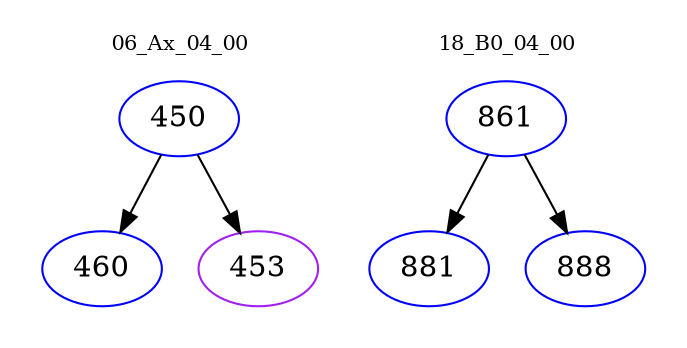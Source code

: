 digraph{
subgraph cluster_0 {
color = white
label = "06_Ax_04_00";
fontsize=10;
T0_450 [label="450", color="blue"]
T0_450 -> T0_460 [color="black"]
T0_460 [label="460", color="blue"]
T0_450 -> T0_453 [color="black"]
T0_453 [label="453", color="purple"]
}
subgraph cluster_1 {
color = white
label = "18_B0_04_00";
fontsize=10;
T1_861 [label="861", color="blue"]
T1_861 -> T1_881 [color="black"]
T1_881 [label="881", color="blue"]
T1_861 -> T1_888 [color="black"]
T1_888 [label="888", color="blue"]
}
}
